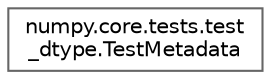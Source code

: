 digraph "Graphical Class Hierarchy"
{
 // LATEX_PDF_SIZE
  bgcolor="transparent";
  edge [fontname=Helvetica,fontsize=10,labelfontname=Helvetica,labelfontsize=10];
  node [fontname=Helvetica,fontsize=10,shape=box,height=0.2,width=0.4];
  rankdir="LR";
  Node0 [id="Node000000",label="numpy.core.tests.test\l_dtype.TestMetadata",height=0.2,width=0.4,color="grey40", fillcolor="white", style="filled",URL="$d4/ddd/classnumpy_1_1core_1_1tests_1_1test__dtype_1_1TestMetadata.html",tooltip=" "];
}
